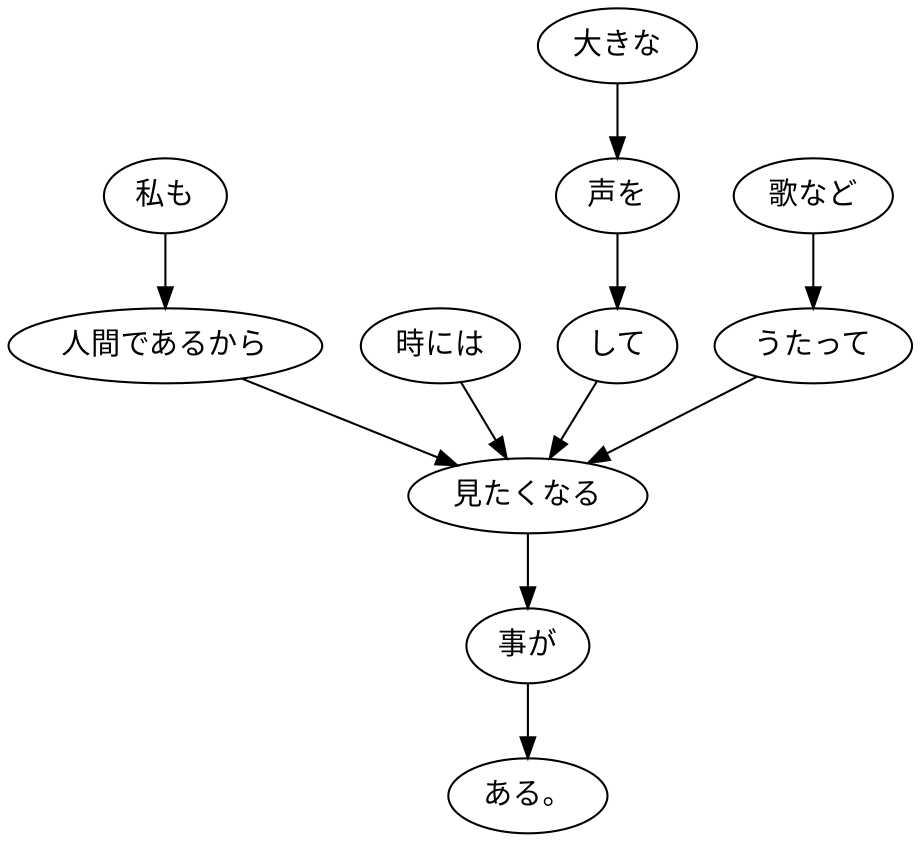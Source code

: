 digraph graph5000 {
	node0 [label="私も"];
	node1 [label="人間であるから"];
	node2 [label="時には"];
	node3 [label="大きな"];
	node4 [label="声を"];
	node5 [label="して"];
	node6 [label="歌など"];
	node7 [label="うたって"];
	node8 [label="見たくなる"];
	node9 [label="事が"];
	node10 [label="ある。"];
	node0 -> node1;
	node1 -> node8;
	node2 -> node8;
	node3 -> node4;
	node4 -> node5;
	node5 -> node8;
	node6 -> node7;
	node7 -> node8;
	node8 -> node9;
	node9 -> node10;
}
